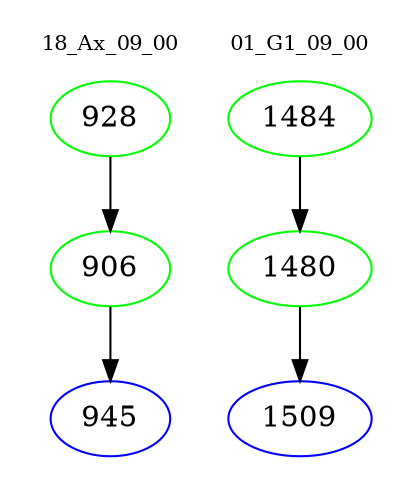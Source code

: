digraph{
subgraph cluster_0 {
color = white
label = "18_Ax_09_00";
fontsize=10;
T0_928 [label="928", color="green"]
T0_928 -> T0_906 [color="black"]
T0_906 [label="906", color="green"]
T0_906 -> T0_945 [color="black"]
T0_945 [label="945", color="blue"]
}
subgraph cluster_1 {
color = white
label = "01_G1_09_00";
fontsize=10;
T1_1484 [label="1484", color="green"]
T1_1484 -> T1_1480 [color="black"]
T1_1480 [label="1480", color="green"]
T1_1480 -> T1_1509 [color="black"]
T1_1509 [label="1509", color="blue"]
}
}
